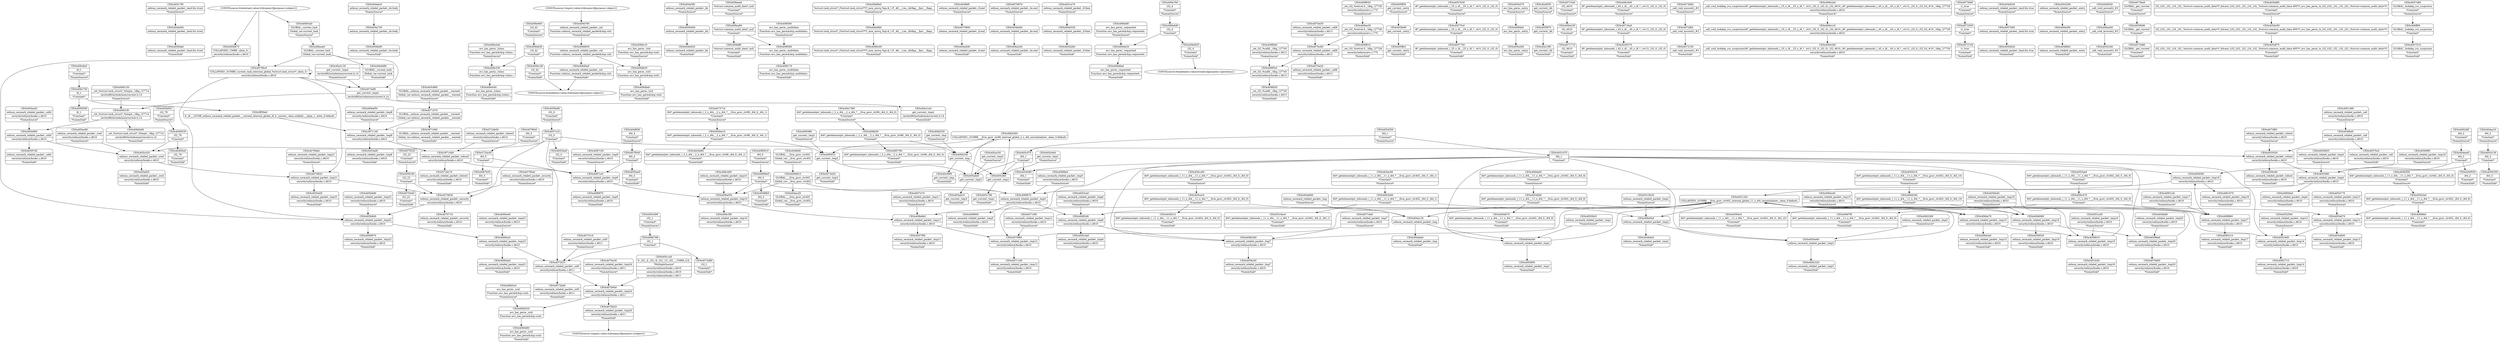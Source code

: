 digraph {
	CE0x40517f0 [shape=record,shape=Mrecord,label="{CE0x40517f0|selinux_secmark_relabel_packet:_land.lhs.true2|*SummSource*}"]
	CE0x40bb3b0 [shape=record,shape=Mrecord,label="{CE0x40bb3b0|COLLAPSED:_GCMRE___llvm_gcov_ctr98_internal_global_2_x_i64_zeroinitializer:_elem_0:default:}"]
	CE0x404dec0 [shape=record,shape=Mrecord,label="{CE0x404dec0|selinux_secmark_relabel_packet:_do.body|*SummSource*}"]
	CE0x5510b30 [shape=record,shape=Mrecord,label="{CE0x5510b30|selinux_secmark_relabel_packet:_tmp2|*SummSource*}"]
	CE0x4071160 [shape=record,shape=Mrecord,label="{CE0x4071160|selinux_secmark_relabel_packet:_tmp12|security/selinux/hooks.c,4610|*SummSink*}"]
	CE0x405e890 [shape=record,shape=Mrecord,label="{CE0x405e890|selinux_secmark_relabel_packet:_call4|security/selinux/hooks.c,4610}"]
	CE0x409e060 [shape=record,shape=Mrecord,label="{CE0x409e060|i16_42|*Constant*|*SummSource*}"]
	CE0x406f7f0 [shape=record,shape=Mrecord,label="{CE0x406f7f0|i64*_getelementptr_inbounds_(_11_x_i64_,_11_x_i64_*___llvm_gcov_ctr402,_i64_0,_i64_9)|*Constant*|*SummSink*}"]
	CE0x409e3a0 [shape=record,shape=Mrecord,label="{CE0x409e3a0|avc_has_perm:_tclass|Function::avc_has_perm&Arg::tclass::|*SummSource*}"]
	CE0x5ff39e0 [shape=record,shape=Mrecord,label="{CE0x5ff39e0|0:_i8,_:_GCMR_selinux_secmark_relabel_packet.__warned_internal_global_i8_0,_section_.data.unlikely_,_align_1:_elem_0:default:}"]
	CE0x406f2d0 [shape=record,shape=Mrecord,label="{CE0x406f2d0|selinux_secmark_relabel_packet:_tmp6|security/selinux/hooks.c,4610}"]
	CE0x409d480 [shape=record,shape=Mrecord,label="{CE0x409d480|avc_has_perm:_ssid|Function::avc_has_perm&Arg::ssid::|*SummSink*}"]
	"CONST[source:2(external),value:2(dynamic)][purpose:{subject}]"
	CE0x4054080 [shape=record,shape=Mrecord,label="{CE0x4054080|i64_1|*Constant*|*SummSink*}"]
	CE0x5f31b50 [shape=record,shape=Mrecord,label="{CE0x5f31b50|selinux_secmark_relabel_packet:_tmp16|security/selinux/hooks.c,4610|*SummSink*}"]
	CE0x4076820 [shape=record,shape=Mrecord,label="{CE0x4076820|selinux_secmark_relabel_packet:_tmp21|security/selinux/hooks.c,4610}"]
	CE0x406f900 [shape=record,shape=Mrecord,label="{CE0x406f900|selinux_secmark_relabel_packet:_tmp5|security/selinux/hooks.c,4610|*SummSink*}"]
	CE0x4089f70 [shape=record,shape=Mrecord,label="{CE0x4089f70|selinux_secmark_relabel_packet:_tmp9|security/selinux/hooks.c,4610|*SummSink*}"]
	CE0x404a5f0 [shape=record,shape=Mrecord,label="{CE0x404a5f0|selinux_secmark_relabel_packet:_bb|*SummSource*}"]
	CE0x406d4d0 [shape=record,shape=Mrecord,label="{CE0x406d4d0|_ret_%struct.task_struct*_%tmp4,_!dbg_!27714|./arch/x86/include/asm/current.h,14|*SummSink*}"]
	CE0x409dd30 [shape=record,shape=Mrecord,label="{CE0x409dd30|i16_42|*Constant*}"]
	CE0x409f170 [shape=record,shape=Mrecord,label="{CE0x409f170|avc_has_perm:_auditdata|Function::avc_has_perm&Arg::auditdata::|*SummSink*}"]
	CE0x405cf70 [shape=record,shape=Mrecord,label="{CE0x405cf70|i64_1|*Constant*}"]
	CE0x407ba30 [shape=record,shape=Mrecord,label="{CE0x407ba30|selinux_secmark_relabel_packet:_tmp24|security/selinux/hooks.c,4611|*SummSource*}"]
	CE0x4066c00 [shape=record,shape=Mrecord,label="{CE0x4066c00|%struct.task_struct*_(%struct.task_struct**)*_asm_movq_%gs:$_1:P_,$0_,_r,im,_dirflag_,_fpsr_,_flags_|*SummSink*}"]
	CE0x4070710 [shape=record,shape=Mrecord,label="{CE0x4070710|selinux_secmark_relabel_packet:_security|security/selinux/hooks.c,4610|*SummSink*}"]
	CE0x4062320 [shape=record,shape=Mrecord,label="{CE0x4062320|selinux_secmark_relabel_packet:_tmp3|*SummSink*}"]
	CE0x4069e40 [shape=record,shape=Mrecord,label="{CE0x4069e40|selinux_secmark_relabel_packet:_tmp23|security/selinux/hooks.c,4610|*SummSource*}"]
	CE0x405c090 [shape=record,shape=Mrecord,label="{CE0x405c090|i32_1|*Constant*|*SummSource*}"]
	CE0x4087c50 [shape=record,shape=Mrecord,label="{CE0x4087c50|selinux_secmark_relabel_packet:_tmp9|security/selinux/hooks.c,4610|*SummSource*}"]
	CE0x4051320 [shape=record,shape=Mrecord,label="{CE0x4051320|COLLAPSED:_GCMRE___llvm_gcov_ctr402_internal_global_11_x_i64_zeroinitializer:_elem_0:default:}"]
	CE0x4089fe0 [shape=record,shape=Mrecord,label="{CE0x4089fe0|i64*_getelementptr_inbounds_(_11_x_i64_,_11_x_i64_*___llvm_gcov_ctr402,_i64_0,_i64_6)|*Constant*|*SummSink*}"]
	CE0x406da00 [shape=record,shape=Mrecord,label="{CE0x406da00|i64*_getelementptr_inbounds_(_11_x_i64_,_11_x_i64_*___llvm_gcov_ctr402,_i64_0,_i64_8)|*Constant*|*SummSource*}"]
	CE0x406dcb0 [shape=record,shape=Mrecord,label="{CE0x406dcb0|selinux_secmark_relabel_packet:_tmp15|security/selinux/hooks.c,4610|*SummSink*}"]
	CE0x404fbf0 [shape=record,shape=Mrecord,label="{CE0x404fbf0|selinux_secmark_relabel_packet:_if.end|*SummSource*}"]
	CE0x409eff0 [shape=record,shape=Mrecord,label="{CE0x409eff0|%struct.common_audit_data*_null|*Constant*|*SummSink*}"]
	CE0x406db70 [shape=record,shape=Mrecord,label="{CE0x406db70|i64*_getelementptr_inbounds_(_11_x_i64_,_11_x_i64_*___llvm_gcov_ctr402,_i64_0,_i64_8)|*Constant*|*SummSink*}"]
	CE0x40495a0 [shape=record,shape=Mrecord,label="{CE0x40495a0|i32_78|*Constant*|*SummSink*}"]
	CE0x406af50 [shape=record,shape=Mrecord,label="{CE0x406af50|selinux_secmark_relabel_packet:_tmp8|security/selinux/hooks.c,4610|*SummSource*}"]
	CE0x40851a0 [shape=record,shape=Mrecord,label="{CE0x40851a0|selinux_secmark_relabel_packet:_tmp17|security/selinux/hooks.c,4610|*SummSource*}"]
	CE0x406a240 [shape=record,shape=Mrecord,label="{CE0x406a240|selinux_secmark_relabel_packet:_do.end|*SummSink*}"]
	CE0x4058fb0 [shape=record,shape=Mrecord,label="{CE0x4058fb0|i64_0|*Constant*|*SummSink*}"]
	CE0x4069810 [shape=record,shape=Mrecord,label="{CE0x4069810|GLOBAL:___llvm_gcov_ctr402|Global_var:__llvm_gcov_ctr402}"]
	CE0x39710d0 [shape=record,shape=Mrecord,label="{CE0x39710d0|selinux_secmark_relabel_packet:_tobool1|security/selinux/hooks.c,4610}"]
	CE0x405c020 [shape=record,shape=Mrecord,label="{CE0x405c020|selinux_secmark_relabel_packet:_cred|security/selinux/hooks.c,4610}"]
	CE0x572dc70 [shape=record,shape=Mrecord,label="{CE0x572dc70|selinux_secmark_relabel_packet:_tobool1|security/selinux/hooks.c,4610|*SummSink*}"]
	CE0x4061670 [shape=record,shape=Mrecord,label="{CE0x4061670|selinux_secmark_relabel_packet:_tmp18|security/selinux/hooks.c,4610|*SummSink*}"]
	CE0x4049530 [shape=record,shape=Mrecord,label="{CE0x4049530|i32_78|*Constant*}"]
	CE0x40706a0 [shape=record,shape=Mrecord,label="{CE0x40706a0|selinux_secmark_relabel_packet:_security|security/selinux/hooks.c,4610|*SummSource*}"]
	CE0x406e9e0 [shape=record,shape=Mrecord,label="{CE0x406e9e0|selinux_secmark_relabel_packet:_tmp2}"]
	CE0x405bd40 [shape=record,shape=Mrecord,label="{CE0x405bd40|selinux_secmark_relabel_packet:_do.end}"]
	CE0x4051e70 [shape=record,shape=Mrecord,label="{CE0x4051e70|selinux_secmark_relabel_packet:_if.then|*SummSource*}"]
	CE0x404d330 [shape=record,shape=Mrecord,label="{CE0x404d330|selinux_secmark_relabel_packet:_if.then}"]
	CE0x409ea80 [shape=record,shape=Mrecord,label="{CE0x409ea80|%struct.common_audit_data*_null|*Constant*}"]
	CE0x409dda0 [shape=record,shape=Mrecord,label="{CE0x409dda0|avc_has_perm:_requested|Function::avc_has_perm&Arg::requested::|*SummSink*}"]
	CE0x4087cc0 [shape=record,shape=Mrecord,label="{CE0x4087cc0|selinux_secmark_relabel_packet:_tmp9|security/selinux/hooks.c,4610}"]
	CE0x409f810 [shape=record,shape=Mrecord,label="{CE0x409f810|_ret_i32_%retval.0,_!dbg_!27728|security/selinux/avc.c,775|*SummSink*}"]
	CE0x405ffc0 [shape=record,shape=Mrecord,label="{CE0x405ffc0|get_current:_entry|*SummSink*}"]
	CE0x4057630 [shape=record,shape=Mrecord,label="{CE0x4057630|i8*_getelementptr_inbounds_(_25_x_i8_,_25_x_i8_*_.str3,_i32_0,_i32_0)|*Constant*|*SummSource*}"]
	CE0x405ad10 [shape=record,shape=Mrecord,label="{CE0x405ad10|get_current:_tmp3|*SummSink*}"]
	CE0x406f4e0 [shape=record,shape=Mrecord,label="{CE0x406f4e0|avc_has_perm:_entry}"]
	CE0x5f31a30 [shape=record,shape=Mrecord,label="{CE0x5f31a30|selinux_secmark_relabel_packet:_tmp16|security/selinux/hooks.c,4610|*SummSource*}"]
	CE0x407bc60 [shape=record,shape=Mrecord,label="{CE0x407bc60|selinux_secmark_relabel_packet:_call6|security/selinux/hooks.c,4613}"]
	CE0x405b500 [shape=record,shape=Mrecord,label="{CE0x405b500|i64*_getelementptr_inbounds_(_11_x_i64_,_11_x_i64_*___llvm_gcov_ctr402,_i64_0,_i64_6)|*Constant*|*SummSource*}"]
	CE0x406f9e0 [shape=record,shape=Mrecord,label="{CE0x406f9e0|selinux_secmark_relabel_packet:_tmp5|security/selinux/hooks.c,4610|*SummSource*}"]
	CE0x409db30 [shape=record,shape=Mrecord,label="{CE0x409db30|avc_has_perm:_tsid|Function::avc_has_perm&Arg::tsid::}"]
	CE0x404a040 [shape=record,shape=Mrecord,label="{CE0x404a040|selinux_secmark_relabel_packet:_if.end|*SummSink*}"]
	CE0x406b4a0 [shape=record,shape=Mrecord,label="{CE0x406b4a0|selinux_secmark_relabel_packet:_tmp23|security/selinux/hooks.c,4610|*SummSink*}"]
	CE0x4062260 [shape=record,shape=Mrecord,label="{CE0x4062260|selinux_secmark_relabel_packet:_tmp3|*SummSource*}"]
	CE0x40a10f0 [shape=record,shape=Mrecord,label="{CE0x40a10f0|get_current:_bb|*SummSink*}"]
	CE0x40766c0 [shape=record,shape=Mrecord,label="{CE0x40766c0|COLLAPSED:_GCMRE_current_task_external_global_%struct.task_struct*:_elem_0::|security/selinux/hooks.c,4610}"]
	CE0x409e440 [shape=record,shape=Mrecord,label="{CE0x409e440|avc_has_perm:_tclass|Function::avc_has_perm&Arg::tclass::|*SummSink*}"]
	CE0x40715a0 [shape=record,shape=Mrecord,label="{CE0x40715a0|i32_4610|*Constant*|*SummSource*}"]
	CE0x3971060 [shape=record,shape=Mrecord,label="{CE0x3971060|GLOBAL:_selinux_secmark_relabel_packet.__warned|Global_var:selinux_secmark_relabel_packet.__warned|*SummSink*}"]
	"CONST[source:0(mediator),value:0(static)][purpose:{operation}]"
	CE0x40601f0 [shape=record,shape=Mrecord,label="{CE0x40601f0|_ret_%struct.task_struct*_%tmp4,_!dbg_!27714|./arch/x86/include/asm/current.h,14}"]
	CE0x408c490 [shape=record,shape=Mrecord,label="{CE0x408c490|selinux_secmark_relabel_packet:_tmp10|security/selinux/hooks.c,4610|*SummSource*}"]
	CE0x4053fd0 [shape=record,shape=Mrecord,label="{CE0x4053fd0|selinux_secmark_relabel_packet:_tmp4|security/selinux/hooks.c,4610}"]
	"CONST[source:0(mediator),value:2(dynamic)][purpose:{object}]"
	CE0x4065f80 [shape=record,shape=Mrecord,label="{CE0x4065f80|get_current:_tmp2|*SummSource*}"]
	CE0x40565f0 [shape=record,shape=Mrecord,label="{CE0x40565f0|selinux_secmark_relabel_packet:_tmp18|security/selinux/hooks.c,4610}"]
	CE0x406c400 [shape=record,shape=Mrecord,label="{CE0x406c400|i8*_getelementptr_inbounds_(_45_x_i8_,_45_x_i8_*_.str12,_i32_0,_i32_0)|*Constant*|*SummSource*}"]
	CE0x4051480 [shape=record,shape=Mrecord,label="{CE0x4051480|selinux_secmark_relabel_packet:_call|security/selinux/hooks.c,4610|*SummSource*}"]
	CE0x4070220 [shape=record,shape=Mrecord,label="{CE0x4070220|i32_22|*Constant*|*SummSource*}"]
	CE0x409e330 [shape=record,shape=Mrecord,label="{CE0x409e330|avc_has_perm:_tclass|Function::avc_has_perm&Arg::tclass::}"]
	CE0x409f630 [shape=record,shape=Mrecord,label="{CE0x409f630|_ret_i32_%retval.0,_!dbg_!27728|security/selinux/avc.c,775|*SummSource*}"]
	CE0x4058300 [shape=record,shape=Mrecord,label="{CE0x4058300|i8_1|*Constant*|*SummSink*}"]
	CE0x404a120 [shape=record,shape=Mrecord,label="{CE0x404a120|selinux_secmark_relabel_packet:_tmp}"]
	CE0x409fbb0 [shape=record,shape=Mrecord,label="{CE0x409fbb0|_ret_i32_%call6,_!dbg_!27745|security/selinux/hooks.c,4613|*SummSource*}"]
	CE0x4051d70 [shape=record,shape=Mrecord,label="{CE0x4051d70|i64_1|*Constant*}"]
	CE0x4072bd0 [shape=record,shape=Mrecord,label="{CE0x4072bd0|selinux_secmark_relabel_packet:_sid5|security/selinux/hooks.c,4611|*SummSink*}"]
	CE0x404e660 [shape=record,shape=Mrecord,label="{CE0x404e660|selinux_secmark_relabel_packet:_tmp|*SummSource*}"]
	CE0x409d760 [shape=record,shape=Mrecord,label="{CE0x409d760|selinux_secmark_relabel_packet:_sid|Function::selinux_secmark_relabel_packet&Arg::sid::|*SummSource*}"]
	CE0x409e920 [shape=record,shape=Mrecord,label="{CE0x409e920|i32_4|*Constant*|*SummSink*}"]
	CE0x405f190 [shape=record,shape=Mrecord,label="{CE0x405f190|i32_22|*Constant*}"]
	CE0x405e260 [shape=record,shape=Mrecord,label="{CE0x405e260|avc_has_perm:_entry|*SummSink*}"]
	CE0x4059530 [shape=record,shape=Mrecord,label="{CE0x4059530|selinux_secmark_relabel_packet:_tmp19|security/selinux/hooks.c,4610|*SummSink*}"]
	CE0x40575c0 [shape=record,shape=Mrecord,label="{CE0x40575c0|i8*_getelementptr_inbounds_(_25_x_i8_,_25_x_i8_*_.str3,_i32_0,_i32_0)|*Constant*}"]
	CE0x40744f0 [shape=record,shape=Mrecord,label="{CE0x40744f0|get_current:_tmp4|./arch/x86/include/asm/current.h,14}"]
	CE0x404bdc0 [shape=record,shape=Mrecord,label="{CE0x404bdc0|selinux_secmark_relabel_packet:_tmp2|*SummSink*}"]
	CE0x40554a0 [shape=record,shape=Mrecord,label="{CE0x40554a0|i32_0|*Constant*|*SummSink*}"]
	CE0x40730b0 [shape=record,shape=Mrecord,label="{CE0x40730b0|_call_void_mcount()_#3|*SummSource*}"]
	CE0x406c470 [shape=record,shape=Mrecord,label="{CE0x406c470|i64*_getelementptr_inbounds_(_11_x_i64_,_11_x_i64_*___llvm_gcov_ctr402,_i64_0,_i64_9)|*Constant*}"]
	CE0x4058e90 [shape=record,shape=Mrecord,label="{CE0x4058e90|i32_0|*Constant*|*SummSource*}"]
	CE0x4050820 [shape=record,shape=Mrecord,label="{CE0x4050820|selinux_secmark_relabel_packet:_tmp4|security/selinux/hooks.c,4610|*SummSource*}"]
	CE0x4059410 [shape=record,shape=Mrecord,label="{CE0x4059410|i64*_getelementptr_inbounds_(_11_x_i64_,_11_x_i64_*___llvm_gcov_ctr402,_i64_0,_i64_10)|*Constant*|*SummSource*}"]
	CE0x40bf0e0 [shape=record,shape=Mrecord,label="{CE0x40bf0e0|%struct.task_struct*_(%struct.task_struct**)*_asm_movq_%gs:$_1:P_,$0_,_r,im,_dirflag_,_fpsr_,_flags_|*SummSource*}"]
	CE0x406e1c0 [shape=record,shape=Mrecord,label="{CE0x406e1c0|_call_void_lockdep_rcu_suspicious(i8*_getelementptr_inbounds_(_25_x_i8_,_25_x_i8_*_.str3,_i32_0,_i32_0),_i32_4610,_i8*_getelementptr_inbounds_(_45_x_i8_,_45_x_i8_*_.str12,_i32_0,_i32_0))_#10,_!dbg_!27729|security/selinux/hooks.c,4610}"]
	CE0x40769a0 [shape=record,shape=Mrecord,label="{CE0x40769a0|selinux_secmark_relabel_packet:_tmp21|security/selinux/hooks.c,4610|*SummSource*}"]
	CE0x5453ad0 [shape=record,shape=Mrecord,label="{CE0x5453ad0|selinux_secmark_relabel_packet:_tmp8|security/selinux/hooks.c,4610|*SummSink*}"]
	CE0x4052460 [shape=record,shape=Mrecord,label="{CE0x4052460|selinux_secmark_relabel_packet:_tmp14|security/selinux/hooks.c,4610}"]
	CE0x40597d0 [shape=record,shape=Mrecord,label="{CE0x40597d0|selinux_secmark_relabel_packet:_call4|security/selinux/hooks.c,4610|*SummSink*}"]
	CE0x4060150 [shape=record,shape=Mrecord,label="{CE0x4060150|_ret_%struct.task_struct*_%tmp4,_!dbg_!27714|./arch/x86/include/asm/current.h,14|*SummSource*}"]
	"CONST[source:1(input),value:2(dynamic)][purpose:{subject}]"
	CE0x40bb550 [shape=record,shape=Mrecord,label="{CE0x40bb550|get_current:_tmp|*SummSource*}"]
	CE0x4056c00 [shape=record,shape=Mrecord,label="{CE0x4056c00|selinux_secmark_relabel_packet:_tmp7|security/selinux/hooks.c,4610|*SummSink*}"]
	CE0x404fe80 [shape=record,shape=Mrecord,label="{CE0x404fe80|GLOBAL:___llvm_gcov_ctr402|Global_var:__llvm_gcov_ctr402|*SummSource*}"]
	CE0x408c5f0 [shape=record,shape=Mrecord,label="{CE0x408c5f0|selinux_secmark_relabel_packet:_tmp10|security/selinux/hooks.c,4610|*SummSink*}"]
	CE0x40727e0 [shape=record,shape=Mrecord,label="{CE0x40727e0|i1_true|*Constant*|*SummSink*}"]
	CE0x409f360 [shape=record,shape=Mrecord,label="{CE0x409f360|avc_has_perm:_auditdata|Function::avc_has_perm&Arg::auditdata::}"]
	CE0x40548d0 [shape=record,shape=Mrecord,label="{CE0x40548d0|i64*_getelementptr_inbounds_(_11_x_i64_,_11_x_i64_*___llvm_gcov_ctr402,_i64_0,_i64_8)|*Constant*}"]
	CE0x4057740 [shape=record,shape=Mrecord,label="{CE0x4057740|i8*_getelementptr_inbounds_(_25_x_i8_,_25_x_i8_*_.str3,_i32_0,_i32_0)|*Constant*|*SummSink*}"]
	CE0x405bf20 [shape=record,shape=Mrecord,label="{CE0x405bf20|i32_78|*Constant*|*SummSource*}"]
	CE0x405ae80 [shape=record,shape=Mrecord,label="{CE0x405ae80|selinux_secmark_relabel_packet:_cred|security/selinux/hooks.c,4610|*SummSource*}"]
	CE0x40bdd80 [shape=record,shape=Mrecord,label="{CE0x40bdd80|GLOBAL:_current_task|Global_var:current_task|*SummSink*}"]
	CE0x3971140 [shape=record,shape=Mrecord,label="{CE0x3971140|selinux_secmark_relabel_packet:_tmp8|security/selinux/hooks.c,4610}"]
	CE0x4070440 [shape=record,shape=Mrecord,label="{CE0x4070440|i32_22|*Constant*|*SummSink*}"]
	CE0x4087b50 [shape=record,shape=Mrecord,label="{CE0x4087b50|i64_5|*Constant*|*SummSink*}"]
	CE0x572dc00 [shape=record,shape=Mrecord,label="{CE0x572dc00|i64_5|*Constant*}"]
	CE0x409e1d0 [shape=record,shape=Mrecord,label="{CE0x409e1d0|i16_42|*Constant*|*SummSink*}"]
	CE0x4055430 [shape=record,shape=Mrecord,label="{CE0x4055430|selinux_secmark_relabel_packet:_tobool|security/selinux/hooks.c,4610}"]
	CE0x4053ae0 [shape=record,shape=Mrecord,label="{CE0x4053ae0|i64*_getelementptr_inbounds_(_11_x_i64_,_11_x_i64_*___llvm_gcov_ctr402,_i64_0,_i64_9)|*Constant*|*SummSource*}"]
	CE0x404d030 [shape=record,shape=Mrecord,label="{CE0x404d030|selinux_secmark_relabel_packet:_land.lhs.true|*SummSource*}"]
	CE0x406da70 [shape=record,shape=Mrecord,label="{CE0x406da70|selinux_secmark_relabel_packet:_tmp15|security/selinux/hooks.c,4610}"]
	CE0x40566f0 [shape=record,shape=Mrecord,label="{CE0x40566f0|selinux_secmark_relabel_packet:_tmp18|security/selinux/hooks.c,4610|*SummSource*}"]
	CE0x406dc40 [shape=record,shape=Mrecord,label="{CE0x406dc40|selinux_secmark_relabel_packet:_tmp15|security/selinux/hooks.c,4610|*SummSource*}"]
	CE0x404aa10 [shape=record,shape=Mrecord,label="{CE0x404aa10|i64_3|*Constant*|*SummSource*}"]
	CE0x40696e0 [shape=record,shape=Mrecord,label="{CE0x40696e0|i64_0|*Constant*}"]
	CE0x405ff30 [shape=record,shape=Mrecord,label="{CE0x405ff30|get_current:_entry|*SummSource*}"]
	CE0x409dc10 [shape=record,shape=Mrecord,label="{CE0x409dc10|avc_has_perm:_tsid|Function::avc_has_perm&Arg::tsid::|*SummSource*}"]
	CE0x409dba0 [shape=record,shape=Mrecord,label="{CE0x409dba0|avc_has_perm:_tsid|Function::avc_has_perm&Arg::tsid::|*SummSink*}"]
	CE0x5510ac0 [shape=record,shape=Mrecord,label="{CE0x5510ac0|i64*_getelementptr_inbounds_(_11_x_i64_,_11_x_i64_*___llvm_gcov_ctr402,_i64_0,_i64_1)|*Constant*|*SummSink*}"]
	CE0x409e7b0 [shape=record,shape=Mrecord,label="{CE0x409e7b0|i32_4|*Constant*|*SummSource*}"]
	CE0x4073150 [shape=record,shape=Mrecord,label="{CE0x4073150|_call_void_mcount()_#3|*SummSink*}"]
	"CONST[source:1(input),value:2(dynamic)][purpose:{object}]"
	CE0x4050da0 [shape=record,shape=Mrecord,label="{CE0x4050da0|selinux_secmark_relabel_packet:_land.lhs.true2|*SummSink*}"]
	CE0x4055a50 [shape=record,shape=Mrecord,label="{CE0x4055a50|selinux_secmark_relabel_packet:_tmp21|security/selinux/hooks.c,4610|*SummSink*}"]
	CE0x405c1a0 [shape=record,shape=Mrecord,label="{CE0x405c1a0|0:_i32,_4:_i32,_8:_i32,_12:_i32,_:_CMRE_4,8_|*MultipleSource*|security/selinux/hooks.c,4610|security/selinux/hooks.c,4610|security/selinux/hooks.c,4611}"]
	CE0x404e920 [shape=record,shape=Mrecord,label="{CE0x404e920|selinux_secmark_relabel_packet:_bb|*SummSink*}"]
	CE0x4074420 [shape=record,shape=Mrecord,label="{CE0x4074420|get_current:_tmp2|*SummSink*}"]
	CE0x409ee30 [shape=record,shape=Mrecord,label="{CE0x409ee30|_ret_i32_%retval.0,_!dbg_!27728|security/selinux/avc.c,775}"]
	CE0x405d2b0 [shape=record,shape=Mrecord,label="{CE0x405d2b0|selinux_secmark_relabel_packet:_if.then|*SummSink*}"]
	CE0x40716a0 [shape=record,shape=Mrecord,label="{CE0x40716a0|i8*_getelementptr_inbounds_(_45_x_i8_,_45_x_i8_*_.str12,_i32_0,_i32_0)|*Constant*}"]
	CE0x4050f00 [shape=record,shape=Mrecord,label="{CE0x4050f00|selinux_secmark_relabel_packet:_tmp1|*SummSink*}"]
	CE0x4054290 [shape=record,shape=Mrecord,label="{CE0x4054290|selinux_secmark_relabel_packet:_entry|*SummSource*}"]
	CE0x407be20 [shape=record,shape=Mrecord,label="{CE0x407be20|selinux_secmark_relabel_packet:_call6|security/selinux/hooks.c,4613|*SummSink*}"]
	CE0x404f6b0 [shape=record,shape=Mrecord,label="{CE0x404f6b0|selinux_secmark_relabel_packet:_entry|*SummSink*}"]
	CE0x409ebf0 [shape=record,shape=Mrecord,label="{CE0x409ebf0|avc_has_perm:_requested|Function::avc_has_perm&Arg::requested::|*SummSource*}"]
	CE0x40a0f30 [shape=record,shape=Mrecord,label="{CE0x40a0f30|get_current:_bb|*SummSource*}"]
	CE0x4061da0 [shape=record,shape=Mrecord,label="{CE0x4061da0|selinux_secmark_relabel_packet:_tmp6|security/selinux/hooks.c,4610|*SummSink*}"]
	CE0x40710f0 [shape=record,shape=Mrecord,label="{CE0x40710f0|selinux_secmark_relabel_packet:_tmp12|security/selinux/hooks.c,4610|*SummSource*}"]
	CE0x4069ce0 [shape=record,shape=Mrecord,label="{CE0x4069ce0|selinux_secmark_relabel_packet:_tmp23|security/selinux/hooks.c,4610}"]
	CE0x40a21a0 [shape=record,shape=Mrecord,label="{CE0x40a21a0|get_current:_tmp4|./arch/x86/include/asm/current.h,14|*SummSink*}"]
	CE0x4054600 [shape=record,shape=Mrecord,label="{CE0x4054600|selinux_secmark_relabel_packet:_tmp13|security/selinux/hooks.c,4610|*SummSink*}"]
	CE0x4059f70 [shape=record,shape=Mrecord,label="{CE0x4059f70|get_current:_bb}"]
	CE0x404f340 [shape=record,shape=Mrecord,label="{CE0x404f340|_call_void_mcount()_#3|*SummSource*}"]
	CE0x4073710 [shape=record,shape=Mrecord,label="{CE0x4073710|i64*_getelementptr_inbounds_(_2_x_i64_,_2_x_i64_*___llvm_gcov_ctr98,_i64_0,_i64_1)|*Constant*|*SummSource*}"]
	CE0x4072660 [shape=record,shape=Mrecord,label="{CE0x4072660|i1_true|*Constant*|*SummSource*}"]
	CE0x405c880 [shape=record,shape=Mrecord,label="{CE0x405c880|GLOBAL:_selinux_secmark_relabel_packet.__warned|Global_var:selinux_secmark_relabel_packet.__warned|*SummSource*}"]
	CE0x4073d80 [shape=record,shape=Mrecord,label="{CE0x4073d80|GLOBAL:_get_current|*Constant*|*SummSink*}"]
	CE0x4058610 [shape=record,shape=Mrecord,label="{CE0x4058610|selinux_secmark_relabel_packet:_tmp16|security/selinux/hooks.c,4610}"]
	CE0x4058a90 [shape=record,shape=Mrecord,label="{CE0x4058a90|selinux_secmark_relabel_packet:_do.body|*SummSink*}"]
	CE0x40befb0 [shape=record,shape=Mrecord,label="{CE0x40befb0|%struct.task_struct*_(%struct.task_struct**)*_asm_movq_%gs:$_1:P_,$0_,_r,im,_dirflag_,_fpsr_,_flags_}"]
	CE0x405abe0 [shape=record,shape=Mrecord,label="{CE0x405abe0|get_current:_tmp3}"]
	CE0x4059d20 [shape=record,shape=Mrecord,label="{CE0x4059d20|selinux_secmark_relabel_packet:_land.lhs.true|*SummSink*}"]
	CE0x404f600 [shape=record,shape=Mrecord,label="{CE0x404f600|i64_4|*Constant*|*SummSource*}"]
	CE0x4049370 [shape=record,shape=Mrecord,label="{CE0x4049370|i8*_getelementptr_inbounds_(_45_x_i8_,_45_x_i8_*_.str12,_i32_0,_i32_0)|*Constant*|*SummSink*}"]
	CE0x405b870 [shape=record,shape=Mrecord,label="{CE0x405b870|COLLAPSED:_CMRE:_elem_0::|security/selinux/hooks.c,4610}"]
	CE0x4054340 [shape=record,shape=Mrecord,label="{CE0x4054340|_call_void_mcount()_#3|*SummSink*}"]
	CE0x40594c0 [shape=record,shape=Mrecord,label="{CE0x40594c0|i64*_getelementptr_inbounds_(_11_x_i64_,_11_x_i64_*___llvm_gcov_ctr402,_i64_0,_i64_10)|*Constant*|*SummSink*}"]
	CE0x40731c0 [shape=record,shape=Mrecord,label="{CE0x40731c0|selinux_secmark_relabel_packet:_sid5|security/selinux/hooks.c,4611|*SummSource*}"]
	CE0x405ea20 [shape=record,shape=Mrecord,label="{CE0x405ea20|selinux_secmark_relabel_packet:_call4|security/selinux/hooks.c,4610|*SummSource*}"]
	CE0x40c9a80 [shape=record,shape=Mrecord,label="{CE0x40c9a80|i64*_getelementptr_inbounds_(_2_x_i64_,_2_x_i64_*___llvm_gcov_ctr98,_i64_0,_i64_1)|*Constant*|*SummSink*}"]
	CE0x405c780 [shape=record,shape=Mrecord,label="{CE0x405c780|get_current:_tmp1|*SummSink*}"]
	CE0x40624f0 [shape=record,shape=Mrecord,label="{CE0x40624f0|i64_2|*Constant*|*SummSource*}"]
	CE0x405bb80 [shape=record,shape=Mrecord,label="{CE0x405bb80|selinux_secmark_relabel_packet:_tmp22|security/selinux/hooks.c,4610|*SummSource*}"]
	CE0x405b9d0 [shape=record,shape=Mrecord,label="{CE0x405b9d0|selinux_secmark_relabel_packet:_tmp22|security/selinux/hooks.c,4610}"]
	CE0x4070f60 [shape=record,shape=Mrecord,label="{CE0x4070f60|selinux_secmark_relabel_packet:_tmp12|security/selinux/hooks.c,4610}"]
	CE0x4071de0 [shape=record,shape=Mrecord,label="{CE0x4071de0|selinux_secmark_relabel_packet:_tmp7|security/selinux/hooks.c,4610|*SummSource*}"]
	CE0x40858a0 [shape=record,shape=Mrecord,label="{CE0x40858a0|selinux_secmark_relabel_packet:_tmp4|security/selinux/hooks.c,4610|*SummSink*}"]
	CE0x405e070 [shape=record,shape=Mrecord,label="{CE0x405e070|avc_has_perm:_entry|*SummSource*}"]
	CE0x40c99f0 [shape=record,shape=Mrecord,label="{CE0x40c99f0|get_current:_tmp|*SummSink*}"]
	CE0x4070630 [shape=record,shape=Mrecord,label="{CE0x4070630|selinux_secmark_relabel_packet:_security|security/selinux/hooks.c,4610}"]
	CE0x409d320 [shape=record,shape=Mrecord,label="{CE0x409d320|avc_has_perm:_ssid|Function::avc_has_perm&Arg::ssid::}"]
	CE0x4050ae0 [shape=record,shape=Mrecord,label="{CE0x4050ae0|i64_4|*Constant*|*SummSink*}"]
	CE0x405df70 [shape=record,shape=Mrecord,label="{CE0x405df70|i32_(i32,_i32,_i16,_i32,_%struct.common_audit_data*)*_bitcast_(i32_(i32,_i32,_i16,_i32,_%struct.common_audit_data.495*)*_avc_has_perm_to_i32_(i32,_i32,_i16,_i32,_%struct.common_audit_data*)*)|*Constant*|*SummSink*}"]
	CE0x409d0a0 [shape=record,shape=Mrecord,label="{CE0x409d0a0|selinux_secmark_relabel_packet:_sid|Function::selinux_secmark_relabel_packet&Arg::sid::|*SummSink*}"]
	CE0x406d060 [shape=record,shape=Mrecord,label="{CE0x406d060|selinux_secmark_relabel_packet:_tmp19|security/selinux/hooks.c,4610}"]
	CE0x409d3c0 [shape=record,shape=Mrecord,label="{CE0x409d3c0|avc_has_perm:_ssid|Function::avc_has_perm&Arg::ssid::|*SummSource*}"]
	CE0x406e340 [shape=record,shape=Mrecord,label="{CE0x406e340|_call_void_lockdep_rcu_suspicious(i8*_getelementptr_inbounds_(_25_x_i8_,_25_x_i8_*_.str3,_i32_0,_i32_0),_i32_4610,_i8*_getelementptr_inbounds_(_45_x_i8_,_45_x_i8_*_.str12,_i32_0,_i32_0))_#10,_!dbg_!27729|security/selinux/hooks.c,4610|*SummSink*}"]
	CE0x404ed40 [shape=record,shape=Mrecord,label="{CE0x404ed40|selinux_secmark_relabel_packet:_land.lhs.true2}"]
	CE0x405c6e0 [shape=record,shape=Mrecord,label="{CE0x405c6e0|get_current:_tmp1|*SummSource*}"]
	CE0x4072fb0 [shape=record,shape=Mrecord,label="{CE0x4072fb0|_call_void_mcount()_#3}"]
	CE0x4065f10 [shape=record,shape=Mrecord,label="{CE0x4065f10|get_current:_tmp2}"]
	CE0x40506c0 [shape=record,shape=Mrecord,label="{CE0x40506c0|selinux_secmark_relabel_packet:_tmp1|*SummSource*}"]
	CE0x405fe90 [shape=record,shape=Mrecord,label="{CE0x405fe90|get_current:_entry}"]
	CE0x40a7390 [shape=record,shape=Mrecord,label="{CE0x40a7390|i64*_getelementptr_inbounds_(_2_x_i64_,_2_x_i64_*___llvm_gcov_ctr98,_i64_0,_i64_0)|*Constant*|*SummSource*}"]
	CE0x4052560 [shape=record,shape=Mrecord,label="{CE0x4052560|selinux_secmark_relabel_packet:_tmp14|security/selinux/hooks.c,4610|*SummSource*}"]
	CE0x405ddf0 [shape=record,shape=Mrecord,label="{CE0x405ddf0|i32_(i32,_i32,_i16,_i32,_%struct.common_audit_data*)*_bitcast_(i32_(i32,_i32,_i16,_i32,_%struct.common_audit_data.495*)*_avc_has_perm_to_i32_(i32,_i32,_i16,_i32,_%struct.common_audit_data*)*)|*Constant*|*SummSource*}"]
	CE0x404ec90 [shape=record,shape=Mrecord,label="{CE0x404ec90|i64*_getelementptr_inbounds_(_11_x_i64_,_11_x_i64_*___llvm_gcov_ctr402,_i64_0,_i64_1)|*Constant*|*SummSource*}"]
	CE0x409e6d0 [shape=record,shape=Mrecord,label="{CE0x409e6d0|i32_4|*Constant*}"]
	CE0x406e230 [shape=record,shape=Mrecord,label="{CE0x406e230|i32_4610|*Constant*}"]
	CE0x4050400 [shape=record,shape=Mrecord,label="{CE0x4050400|selinux_secmark_relabel_packet:_bb}"]
	CE0x406b780 [shape=record,shape=Mrecord,label="{CE0x406b780|i32_1|*Constant*}"]
	CE0x4085780 [shape=record,shape=Mrecord,label="{CE0x4085780|i64*_getelementptr_inbounds_(_2_x_i64_,_2_x_i64_*___llvm_gcov_ctr98,_i64_0,_i64_0)|*Constant*|*SummSink*}"]
	CE0x407f0b0 [shape=record,shape=Mrecord,label="{CE0x407f0b0|i64_5|*Constant*|*SummSource*}"]
	CE0x40bb340 [shape=record,shape=Mrecord,label="{CE0x40bb340|get_current:_tmp}"]
	CE0x4057510 [shape=record,shape=Mrecord,label="{CE0x4057510|GLOBAL:_lockdep_rcu_suspicious|*Constant*|*SummSink*}"]
	CE0x405cec0 [shape=record,shape=Mrecord,label="{CE0x405cec0|i64*_getelementptr_inbounds_(_11_x_i64_,_11_x_i64_*___llvm_gcov_ctr402,_i64_0,_i64_0)|*Constant*}"]
	CE0x404a3e0 [shape=record,shape=Mrecord,label="{CE0x404a3e0|selinux_secmark_relabel_packet:_tmp1}"]
	CE0x4057bc0 [shape=record,shape=Mrecord,label="{CE0x4057bc0|selinux_secmark_relabel_packet:_call|security/selinux/hooks.c,4610|*SummSink*}"]
	CE0x405cc60 [shape=record,shape=Mrecord,label="{CE0x405cc60|i64*_getelementptr_inbounds_(_11_x_i64_,_11_x_i64_*___llvm_gcov_ctr402,_i64_0,_i64_0)|*Constant*|*SummSource*}"]
	CE0x406ea50 [shape=record,shape=Mrecord,label="{CE0x406ea50|_call_void_mcount()_#3}"]
	CE0x4057f90 [shape=record,shape=Mrecord,label="{CE0x4057f90|selinux_secmark_relabel_packet:_tmp11|security/selinux/hooks.c,4610|*SummSink*}"]
	CE0x4053ca0 [shape=record,shape=Mrecord,label="{CE0x4053ca0|selinux_secmark_relabel_packet:_tmp6|security/selinux/hooks.c,4610|*SummSource*}"]
	CE0x407bb20 [shape=record,shape=Mrecord,label="{CE0x407bb20|selinux_secmark_relabel_packet:_tmp24|security/selinux/hooks.c,4611|*SummSink*}"]
	CE0x404a750 [shape=record,shape=Mrecord,label="{CE0x404a750|selinux_secmark_relabel_packet:_do.body}"]
	CE0x4076d00 [shape=record,shape=Mrecord,label="{CE0x4076d00|selinux_secmark_relabel_packet:_tmp20|security/selinux/hooks.c,4610|*SummSink*}"]
	CE0x409f5c0 [shape=record,shape=Mrecord,label="{CE0x409f5c0|_ret_i32_%call6,_!dbg_!27745|security/selinux/hooks.c,4613}"]
	CE0x404ac20 [shape=record,shape=Mrecord,label="{CE0x404ac20|GLOBAL:___llvm_gcov_ctr402|Global_var:__llvm_gcov_ctr402|*SummSink*}"]
	CE0x4071d70 [shape=record,shape=Mrecord,label="{CE0x4071d70|GLOBAL:_selinux_secmark_relabel_packet.__warned|Global_var:selinux_secmark_relabel_packet.__warned}"]
	CE0x406ff00 [shape=record,shape=Mrecord,label="{CE0x406ff00|GLOBAL:_lockdep_rcu_suspicious|*Constant*}"]
	CE0x4057480 [shape=record,shape=Mrecord,label="{CE0x4057480|GLOBAL:_lockdep_rcu_suspicious|*Constant*|*SummSource*}"]
	CE0x40596a0 [shape=record,shape=Mrecord,label="{CE0x40596a0|selinux_secmark_relabel_packet:_tmp20|security/selinux/hooks.c,4610}"]
	CE0x409eb20 [shape=record,shape=Mrecord,label="{CE0x409eb20|avc_has_perm:_requested|Function::avc_has_perm&Arg::requested::}"]
	CE0x4057cc0 [shape=record,shape=Mrecord,label="{CE0x4057cc0|i32_0|*Constant*}"]
	CE0x4049af0 [shape=record,shape=Mrecord,label="{CE0x4049af0|selinux_secmark_relabel_packet:_tmp20|security/selinux/hooks.c,4610|*SummSource*}"]
	CE0x4073f60 [shape=record,shape=Mrecord,label="{CE0x4073f60|selinux_secmark_relabel_packet:_tobool|security/selinux/hooks.c,4610|*SummSource*}"]
	CE0x407f040 [shape=record,shape=Mrecord,label="{CE0x407f040|i64_4|*Constant*}"]
	CE0x4054550 [shape=record,shape=Mrecord,label="{CE0x4054550|i64_1|*Constant*|*SummSource*}"]
	CE0x407b940 [shape=record,shape=Mrecord,label="{CE0x407b940|selinux_secmark_relabel_packet:_tmp24|security/selinux/hooks.c,4611}"]
	CE0x406e2a0 [shape=record,shape=Mrecord,label="{CE0x406e2a0|_call_void_lockdep_rcu_suspicious(i8*_getelementptr_inbounds_(_25_x_i8_,_25_x_i8_*_.str3,_i32_0,_i32_0),_i32_4610,_i8*_getelementptr_inbounds_(_45_x_i8_,_45_x_i8_*_.str12,_i32_0,_i32_0))_#10,_!dbg_!27729|security/selinux/hooks.c,4610|*SummSource*}"]
	CE0x4059b80 [shape=record,shape=Mrecord,label="{CE0x4059b80|GLOBAL:_get_current|*Constant*}"]
	CE0x4059c80 [shape=record,shape=Mrecord,label="{CE0x4059c80|selinux_secmark_relabel_packet:_tobool|security/selinux/hooks.c,4610|*SummSink*}"]
	CE0x4054770 [shape=record,shape=Mrecord,label="{CE0x4054770|selinux_secmark_relabel_packet:_tmp13|security/selinux/hooks.c,4610|*SummSource*}"]
	CE0x4050350 [shape=record,shape=Mrecord,label="{CE0x4050350|i64_3|*Constant*|*SummSink*}"]
	CE0x406d340 [shape=record,shape=Mrecord,label="{CE0x406d340|i64*_getelementptr_inbounds_(_11_x_i64_,_11_x_i64_*___llvm_gcov_ctr402,_i64_0,_i64_10)|*Constant*}"]
	CE0x406f970 [shape=record,shape=Mrecord,label="{CE0x406f970|selinux_secmark_relabel_packet:_tmp5|security/selinux/hooks.c,4610}"]
	CE0x406c8e0 [shape=record,shape=Mrecord,label="{CE0x406c8e0|i8_1|*Constant*|*SummSource*}"]
	CE0x404f210 [shape=record,shape=Mrecord,label="{CE0x404f210|i64*_getelementptr_inbounds_(_11_x_i64_,_11_x_i64_*___llvm_gcov_ctr402,_i64_0,_i64_0)|*Constant*|*SummSink*}"]
	CE0x572db00 [shape=record,shape=Mrecord,label="{CE0x572db00|selinux_secmark_relabel_packet:_tobool1|security/selinux/hooks.c,4610|*SummSource*}"]
	CE0x405b3a0 [shape=record,shape=Mrecord,label="{CE0x405b3a0|i64*_getelementptr_inbounds_(_11_x_i64_,_11_x_i64_*___llvm_gcov_ctr402,_i64_0,_i64_6)|*Constant*}"]
	CE0x406a5f0 [shape=record,shape=Mrecord,label="{CE0x406a5f0|selinux_secmark_relabel_packet:_entry}"]
	CE0x405ac50 [shape=record,shape=Mrecord,label="{CE0x405ac50|get_current:_tmp3|*SummSource*}"]
	CE0x409fa50 [shape=record,shape=Mrecord,label="{CE0x409fa50|i64*_getelementptr_inbounds_(_2_x_i64_,_2_x_i64_*___llvm_gcov_ctr98,_i64_0,_i64_0)|*Constant*}"]
	CE0x404f550 [shape=record,shape=Mrecord,label="{CE0x404f550|i64_2|*Constant*|*SummSink*}"]
	CE0x405be10 [shape=record,shape=Mrecord,label="{CE0x405be10|i64*_getelementptr_inbounds_(_2_x_i64_,_2_x_i64_*___llvm_gcov_ctr98,_i64_0,_i64_1)|*Constant*}"]
	CE0x4062710 [shape=record,shape=Mrecord,label="{CE0x4062710|selinux_secmark_relabel_packet:_tmp14|security/selinux/hooks.c,4610|*SummSink*}"]
	CE0x4072500 [shape=record,shape=Mrecord,label="{CE0x4072500|i1_true|*Constant*}"]
	CE0x40854a0 [shape=record,shape=Mrecord,label="{CE0x40854a0|GLOBAL:_current_task|Global_var:current_task|*SummSource*}"]
	CE0x4085210 [shape=record,shape=Mrecord,label="{CE0x4085210|selinux_secmark_relabel_packet:_tmp17|security/selinux/hooks.c,4610|*SummSink*}"]
	CE0x4056440 [shape=record,shape=Mrecord,label="{CE0x4056440|selinux_secmark_relabel_packet:_tmp19|security/selinux/hooks.c,4610|*SummSource*}"]
	CE0x409eea0 [shape=record,shape=Mrecord,label="{CE0x409eea0|%struct.common_audit_data*_null|*Constant*|*SummSource*}"]
	CE0x407bd30 [shape=record,shape=Mrecord,label="{CE0x407bd30|selinux_secmark_relabel_packet:_call6|security/selinux/hooks.c,4613|*SummSource*}"]
	CE0x408e8e0 [shape=record,shape=Mrecord,label="{CE0x408e8e0|selinux_secmark_relabel_packet:_tmp11|security/selinux/hooks.c,4610}"]
	CE0x4070800 [shape=record,shape=Mrecord,label="{CE0x4070800|selinux_secmark_relabel_packet:_if.end}"]
	CE0x409f3f0 [shape=record,shape=Mrecord,label="{CE0x409f3f0|avc_has_perm:_auditdata|Function::avc_has_perm&Arg::auditdata::|*SummSource*}"]
	CE0x4069970 [shape=record,shape=Mrecord,label="{CE0x4069970|selinux_secmark_relabel_packet:_tmp22|security/selinux/hooks.c,4610|*SummSink*}"]
	CE0x4062b60 [shape=record,shape=Mrecord,label="{CE0x4062b60|i64*_getelementptr_inbounds_(_11_x_i64_,_11_x_i64_*___llvm_gcov_ctr402,_i64_0,_i64_1)|*Constant*}"]
	CE0x4085910 [shape=record,shape=Mrecord,label="{CE0x4085910|i64_0|*Constant*|*SummSource*}"]
	CE0x405af20 [shape=record,shape=Mrecord,label="{CE0x405af20|selinux_secmark_relabel_packet:_cred|security/selinux/hooks.c,4610|*SummSink*}"]
	CE0x4070870 [shape=record,shape=Mrecord,label="{CE0x4070870|selinux_secmark_relabel_packet:_do.end|*SummSource*}"]
	CE0x4072d80 [shape=record,shape=Mrecord,label="{CE0x4072d80|i32_1|*Constant*|*SummSink*}"]
	CE0x4054a60 [shape=record,shape=Mrecord,label="{CE0x4054a60|selinux_secmark_relabel_packet:_tmp3}"]
	CE0x4071710 [shape=record,shape=Mrecord,label="{CE0x4071710|i32_4610|*Constant*|*SummSink*}"]
	CE0x4072f10 [shape=record,shape=Mrecord,label="{CE0x4072f10|selinux_secmark_relabel_packet:_sid5|security/selinux/hooks.c,4611}"]
	CE0x409d630 [shape=record,shape=Mrecord,label="{CE0x409d630|selinux_secmark_relabel_packet:_sid|Function::selinux_secmark_relabel_packet&Arg::sid::}"]
	CE0x4073ba0 [shape=record,shape=Mrecord,label="{CE0x4073ba0|GLOBAL:_get_current|*Constant*|*SummSource*}"]
	CE0x405cfe0 [shape=record,shape=Mrecord,label="{CE0x405cfe0|get_current:_tmp1}"]
	CE0x406f860 [shape=record,shape=Mrecord,label="{CE0x406f860|selinux_secmark_relabel_packet:_tmp17|security/selinux/hooks.c,4610}"]
	CE0x4057e70 [shape=record,shape=Mrecord,label="{CE0x4057e70|selinux_secmark_relabel_packet:_tmp11|security/selinux/hooks.c,4610|*SummSource*}"]
	CE0x4054670 [shape=record,shape=Mrecord,label="{CE0x4054670|selinux_secmark_relabel_packet:_tmp13|security/selinux/hooks.c,4610}"]
	CE0x40beee0 [shape=record,shape=Mrecord,label="{CE0x40beee0|GLOBAL:_current_task|Global_var:current_task}"]
	CE0x404eea0 [shape=record,shape=Mrecord,label="{CE0x404eea0|i64_2|*Constant*}"]
	CE0x4057060 [shape=record,shape=Mrecord,label="{CE0x4057060|selinux_secmark_relabel_packet:_land.lhs.true}"]
	CE0x404a6a0 [shape=record,shape=Mrecord,label="{CE0x404a6a0|selinux_secmark_relabel_packet:_tmp|*SummSink*}"]
	CE0x40a2130 [shape=record,shape=Mrecord,label="{CE0x40a2130|get_current:_tmp4|./arch/x86/include/asm/current.h,14|*SummSource*}"]
	CE0x408a050 [shape=record,shape=Mrecord,label="{CE0x408a050|selinux_secmark_relabel_packet:_tmp10|security/selinux/hooks.c,4610}"]
	CE0x4054130 [shape=record,shape=Mrecord,label="{CE0x4054130|i64_3|*Constant*}"]
	CE0x404fb40 [shape=record,shape=Mrecord,label="{CE0x404fb40|selinux_secmark_relabel_packet:_call|security/selinux/hooks.c,4610}"]
	CE0x409fd30 [shape=record,shape=Mrecord,label="{CE0x409fd30|_ret_i32_%call6,_!dbg_!27745|security/selinux/hooks.c,4613|*SummSink*}"]
	CE0x405dc90 [shape=record,shape=Mrecord,label="{CE0x405dc90|i32_(i32,_i32,_i16,_i32,_%struct.common_audit_data*)*_bitcast_(i32_(i32,_i32,_i16,_i32,_%struct.common_audit_data.495*)*_avc_has_perm_to_i32_(i32,_i32,_i16,_i32,_%struct.common_audit_data*)*)|*Constant*}"]
	CE0x408b260 [shape=record,shape=Mrecord,label="{CE0x408b260|selinux_secmark_relabel_packet:_tmp7|security/selinux/hooks.c,4610}"]
	CE0x406c750 [shape=record,shape=Mrecord,label="{CE0x406c750|i8_1|*Constant*}"]
	CE0x4051d70 -> CE0x4070f60
	CE0x4069810 -> CE0x408a050
	CE0x407bc60 -> CE0x409f5c0
	CE0x408a050 -> CE0x408c5f0
	CE0x40548d0 -> CE0x406da70
	CE0x40731c0 -> CE0x4072f10
	CE0x40bb550 -> CE0x40bb340
	CE0x409eb20 -> CE0x409dda0
	CE0x40696e0 -> CE0x4058fb0
	CE0x40696e0 -> CE0x406f970
	CE0x408e8e0 -> CE0x4057f90
	CE0x4087cc0 -> CE0x408a050
	CE0x405b3a0 -> CE0x4054670
	CE0x405cfe0 -> CE0x40bb3b0
	CE0x405bf20 -> CE0x4049530
	CE0x40766c0 -> CE0x40766c0
	CE0x4065f10 -> CE0x405abe0
	CE0x404aa10 -> CE0x4054130
	CE0x4055430 -> CE0x4059c80
	CE0x404a3e0 -> CE0x4051320
	CE0x4054130 -> CE0x4050350
	CE0x4059410 -> CE0x406d340
	CE0x4057e70 -> CE0x408e8e0
	CE0x409f630 -> CE0x409ee30
	"CONST[source:2(external),value:2(dynamic)][purpose:{subject}]" -> CE0x40854a0
	CE0x40a7390 -> CE0x409fa50
	CE0x40766c0 -> CE0x405b9d0
	CE0x409fa50 -> CE0x4085780
	CE0x4053ae0 -> CE0x406c470
	CE0x4071d70 -> CE0x3971140
	CE0x409ebf0 -> CE0x409eb20
	CE0x406d060 -> CE0x40596a0
	CE0x4076820 -> CE0x4070630
	CE0x405b9d0 -> CE0x4069970
	CE0x4070800 -> CE0x404a040
	CE0x405ac50 -> CE0x405abe0
	CE0x4057cc0 -> CE0x4070630
	CE0x406c470 -> CE0x406f860
	CE0x4053ca0 -> CE0x406f2d0
	CE0x5ff39e0 -> CE0x3971140
	CE0x405e890 -> CE0x405c020
	"CONST[source:2(external),value:2(dynamic)][purpose:{subject}]" -> CE0x40766c0
	CE0x406c750 -> CE0x5ff39e0
	CE0x404a5f0 -> CE0x4050400
	CE0x405cec0 -> CE0x404f210
	CE0x404fbf0 -> CE0x4070800
	CE0x406b780 -> CE0x4072d80
	CE0x4059f70 -> CE0x40a10f0
	CE0x4051320 -> CE0x406f2d0
	CE0x409ee30 -> CE0x409f810
	CE0x405cf70 -> CE0x4054080
	CE0x4054670 -> CE0x4052460
	CE0x405abe0 -> CE0x405ad10
	"CONST[source:2(external),value:2(dynamic)][purpose:{subject}]" -> CE0x405b870
	CE0x40566f0 -> CE0x40565f0
	CE0x4072f10 -> CE0x4072bd0
	CE0x40769a0 -> CE0x4076820
	CE0x405b3a0 -> CE0x4089fe0
	CE0x4052460 -> CE0x4051320
	CE0x40a2130 -> CE0x40744f0
	CE0x409d320 -> CE0x409d480
	CE0x404ed40 -> CE0x4050da0
	CE0x406e2a0 -> CE0x406e1c0
	CE0x406e230 -> CE0x4071710
	CE0x404dec0 -> CE0x404a750
	CE0x40beee0 -> CE0x40744f0
	CE0x408b260 -> CE0x4056c00
	CE0x405ea20 -> CE0x405e890
	CE0x409eea0 -> CE0x409ea80
	CE0x4051320 -> CE0x408e8e0
	CE0x4057630 -> CE0x40575c0
	CE0x4059b80 -> CE0x4073d80
	CE0x4051320 -> CE0x406da70
	CE0x4051d70 -> CE0x40565f0
	CE0x405e890 -> CE0x40597d0
	CE0x407f040 -> CE0x4087cc0
	CE0x407ba30 -> CE0x407b940
	CE0x407bc60 -> CE0x407be20
	CE0x4054670 -> CE0x4054600
	CE0x40befb0 -> CE0x4066c00
	CE0x40766c0 -> CE0x40744f0
	CE0x40beee0 -> CE0x40766c0
	CE0x4058610 -> CE0x5f31b50
	CE0x406af50 -> CE0x3971140
	CE0x40bb3b0 -> CE0x4065f10
	CE0x40517f0 -> CE0x404ed40
	CE0x572dc00 -> CE0x4087cc0
	CE0x409f3f0 -> CE0x409f360
	CE0x4065f10 -> CE0x4074420
	CE0x40624f0 -> CE0x404eea0
	CE0x409d0a0 -> "CONST[source:0(mediator),value:2(dynamic)][purpose:{object}]"
	CE0x406f970 -> CE0x406f2d0
	CE0x408b260 -> CE0x4051320
	CE0x572dc00 -> CE0x4087b50
	CE0x406f860 -> CE0x4085210
	CE0x409fbb0 -> CE0x409f5c0
	CE0x405be10 -> CE0x4065f10
	CE0x40710f0 -> CE0x4070f60
	CE0x404f600 -> CE0x407f040
	CE0x405c1a0 -> CE0x407b940
	CE0x406e9e0 -> CE0x404bdc0
	CE0x4051d70 -> CE0x4052460
	CE0x406dc40 -> CE0x406da70
	CE0x405bb80 -> CE0x405b9d0
	CE0x409d630 -> CE0x409db30
	CE0x405b500 -> CE0x405b3a0
	CE0x409e330 -> CE0x409e440
	CE0x40716a0 -> CE0x4049370
	CE0x4058e90 -> CE0x4057cc0
	CE0x405f190 -> CE0x4070630
	CE0x4052460 -> CE0x4062710
	CE0x406c8e0 -> CE0x406c750
	CE0x409dc10 -> CE0x409db30
	CE0x4051e70 -> CE0x404d330
	CE0x4060150 -> CE0x40601f0
	CE0x405c090 -> CE0x406b780
	CE0x405ddf0 -> CE0x405dc90
	CE0x405c880 -> CE0x4071d70
	CE0x404eea0 -> CE0x404f550
	CE0x405cf70 -> CE0x405abe0
	CE0x405be10 -> CE0x40c9a80
	CE0x404a3e0 -> CE0x4050f00
	CE0x4073f60 -> CE0x4055430
	CE0x409ea80 -> CE0x409eff0
	CE0x4051320 -> CE0x406e9e0
	CE0x39710d0 -> CE0x572dc70
	CE0x3971140 -> CE0x39710d0
	CE0x404fb40 -> CE0x4057bc0
	CE0x4051d70 -> CE0x4054a60
	CE0x4054770 -> CE0x4054670
	CE0x4050820 -> CE0x4053fd0
	CE0x404fe80 -> CE0x4069810
	CE0x4069810 -> CE0x404ac20
	CE0x4049530 -> CE0x40495a0
	CE0x4070f60 -> CE0x4051320
	CE0x4072660 -> CE0x4072500
	CE0x40601f0 -> CE0x406d4d0
	CE0x4070630 -> CE0x405b9d0
	CE0x405bd40 -> CE0x406a240
	CE0x4051320 -> CE0x4054670
	CE0x40715a0 -> CE0x406e230
	CE0x40851a0 -> CE0x406f860
	CE0x406da00 -> CE0x40548d0
	CE0x5f31a30 -> CE0x4058610
	CE0x405dc90 -> CE0x405df70
	CE0x4065f80 -> CE0x4065f10
	CE0x4057060 -> CE0x4059d20
	CE0x404d330 -> CE0x405d2b0
	CE0x406f2d0 -> CE0x4061da0
	CE0x404d030 -> CE0x4057060
	CE0x3971140 -> CE0x5453ad0
	CE0x4057480 -> CE0x406ff00
	CE0x409e920 -> "CONST[source:0(mediator),value:0(static)][purpose:{operation}]"
	CE0x4051320 -> CE0x406f860
	CE0x409dd30 -> CE0x409e330
	CE0x4069810 -> CE0x406f970
	CE0x405cf70 -> CE0x405cfe0
	CE0x409e6d0 -> CE0x409eb20
	CE0x4085910 -> CE0x40696e0
	CE0x4051d70 -> CE0x4054080
	CE0x4062260 -> CE0x4054a60
	CE0x406da70 -> CE0x406dcb0
	CE0x404a120 -> CE0x404a3e0
	CE0x404f340 -> CE0x406ea50
	CE0x406d060 -> CE0x4059530
	CE0x406d340 -> CE0x406d060
	CE0x406b780 -> CE0x4072f10
	CE0x40bb340 -> CE0x405cfe0
	"CONST[source:1(input),value:2(dynamic)][purpose:{object}]" -> CE0x409d760
	CE0x40a0f30 -> CE0x4059f70
	CE0x4070870 -> CE0x405bd40
	CE0x4072500 -> CE0x40727e0
	CE0x4050400 -> CE0x404e920
	CE0x406da70 -> CE0x4058610
	CE0x405cfe0 -> CE0x405c780
	CE0x406e9e0 -> CE0x4054a60
	CE0x40bb340 -> CE0x40c99f0
	CE0x406ea50 -> CE0x4054340
	CE0x406f9e0 -> CE0x406f970
	CE0x4049530 -> CE0x405c020
	CE0x4072fb0 -> CE0x4073150
	CE0x404ec90 -> CE0x4062b60
	CE0x4053fd0 -> CE0x406f970
	CE0x409d630 -> CE0x409d0a0
	CE0x406d340 -> CE0x40594c0
	CE0x406c400 -> CE0x40716a0
	CE0x4057cc0 -> CE0x4055430
	CE0x408e8e0 -> CE0x4070f60
	CE0x407b940 -> CE0x407bb20
	CE0x405ae80 -> CE0x405c020
	CE0x409f5c0 -> CE0x409fd30
	CE0x4056440 -> CE0x406d060
	CE0x4070630 -> CE0x4070710
	CE0x40beee0 -> CE0x40bdd80
	CE0x405cc60 -> CE0x405cec0
	CE0x4051480 -> CE0x404fb40
	CE0x40bf0e0 -> CE0x40befb0
	CE0x40596a0 -> CE0x4051320
	CE0x4057cc0 -> CE0x40554a0
	CE0x405b9d0 -> CE0x4069ce0
	CE0x404fb40 -> CE0x4055430
	CE0x4070220 -> CE0x405f190
	CE0x409e060 -> CE0x409dd30
	CE0x4073710 -> CE0x405be10
	CE0x40730b0 -> CE0x4072fb0
	CE0x406c470 -> CE0x406f7f0
	CE0x4071de0 -> CE0x408b260
	CE0x405e070 -> CE0x406f4e0
	CE0x407bb20 -> "CONST[source:1(input),value:2(dynamic)][purpose:{subject}]"
	CE0x40696e0 -> CE0x408a050
	CE0x4051320 -> CE0x404a120
	CE0x4054550 -> CE0x4051d70
	CE0x406f970 -> CE0x406f900
	CE0x405fe90 -> CE0x405ffc0
	CE0x4057cc0 -> CE0x4072f10
	CE0x4054a60 -> CE0x4051320
	CE0x40596a0 -> CE0x4076d00
	CE0x4069ce0 -> CE0x4072f10
	CE0x407bd30 -> CE0x407bc60
	CE0x4051d70 -> CE0x404a3e0
	CE0x40766c0 -> CE0x4076820
	CE0x409e3a0 -> CE0x409e330
	CE0x40854a0 -> CE0x40beee0
	CE0x40565f0 -> CE0x4061670
	CE0x409d760 -> CE0x409d630
	CE0x4051d70 -> CE0x40596a0
	CE0x4076820 -> CE0x4055a50
	CE0x4051d70 -> CE0x4058610
	CE0x4072f10 -> CE0x407b940
	CE0x4062b60 -> CE0x5510ac0
	CE0x40706a0 -> CE0x4070630
	CE0x408a050 -> CE0x408e8e0
	CE0x4057cc0 -> CE0x405c020
	CE0x572db00 -> CE0x39710d0
	CE0x4087cc0 -> CE0x4089f70
	CE0x407f0b0 -> CE0x572dc00
	CE0x4054290 -> CE0x406a5f0
	CE0x39710d0 -> CE0x4087cc0
	CE0x4070f60 -> CE0x4071160
	CE0x4049af0 -> CE0x40596a0
	CE0x406f4e0 -> CE0x405e260
	CE0x4052560 -> CE0x4052460
	CE0x4055430 -> CE0x4053fd0
	CE0x4054130 -> CE0x4053fd0
	CE0x40548d0 -> CE0x406db70
	CE0x404a120 -> CE0x404a6a0
	CE0x409e7b0 -> CE0x409e6d0
	CE0x4053fd0 -> CE0x40858a0
	CE0x409f360 -> CE0x409f170
	CE0x406f860 -> CE0x40565f0
	CE0x409ee30 -> CE0x407bc60
	CE0x40bb3b0 -> CE0x40bb340
	CE0x404e660 -> CE0x404a120
	CE0x4062b60 -> CE0x406e9e0
	CE0x4051d70 -> CE0x408b260
	CE0x405f190 -> CE0x4070440
	CE0x409db30 -> CE0x409dba0
	CE0x405ff30 -> CE0x405fe90
	CE0x405b870 -> CE0x405b9d0
	CE0x4051320 -> CE0x406d060
	CE0x40744f0 -> CE0x40601f0
	CE0x40575c0 -> CE0x4057740
	CE0x409dd30 -> CE0x409e1d0
	CE0x405c020 -> CE0x405af20
	CE0x405c6e0 -> CE0x405cfe0
	CE0x406a5f0 -> CE0x404f6b0
	CE0x406c750 -> CE0x4058300
	CE0x409fa50 -> CE0x40bb340
	CE0x5510b30 -> CE0x406e9e0
	CE0x407f040 -> CE0x4050ae0
	CE0x40506c0 -> CE0x404a3e0
	CE0x406e1c0 -> CE0x406e340
	CE0x40744f0 -> CE0x40a21a0
	CE0x404eea0 -> CE0x4053fd0
	CE0x4087c50 -> CE0x4087cc0
	CE0x4054550 -> CE0x405cf70
	CE0x4071d70 -> CE0x3971060
	CE0x408c490 -> CE0x408a050
	CE0x40601f0 -> CE0x405e890
	CE0x406ff00 -> CE0x4057510
	CE0x4069ce0 -> CE0x406b4a0
	CE0x409d3c0 -> CE0x409d320
	CE0x405cec0 -> CE0x404a120
	CE0x407b940 -> CE0x409d320
	CE0x409ea80 -> CE0x409f360
	CE0x404a750 -> CE0x4058a90
	CE0x405c020 -> CE0x4076820
	CE0x4054a60 -> CE0x4062320
	CE0x406f2d0 -> CE0x408b260
	CE0x409e6d0 -> CE0x409e920
	CE0x40565f0 -> CE0x4051320
	CE0x4069e40 -> CE0x4069ce0
	CE0x4058610 -> CE0x4051320
	CE0x4073ba0 -> CE0x4059b80
	CE0x409e1d0 -> "CONST[source:0(mediator),value:2(dynamic)][purpose:{object}]"
	CE0x405abe0 -> CE0x40bb3b0
}